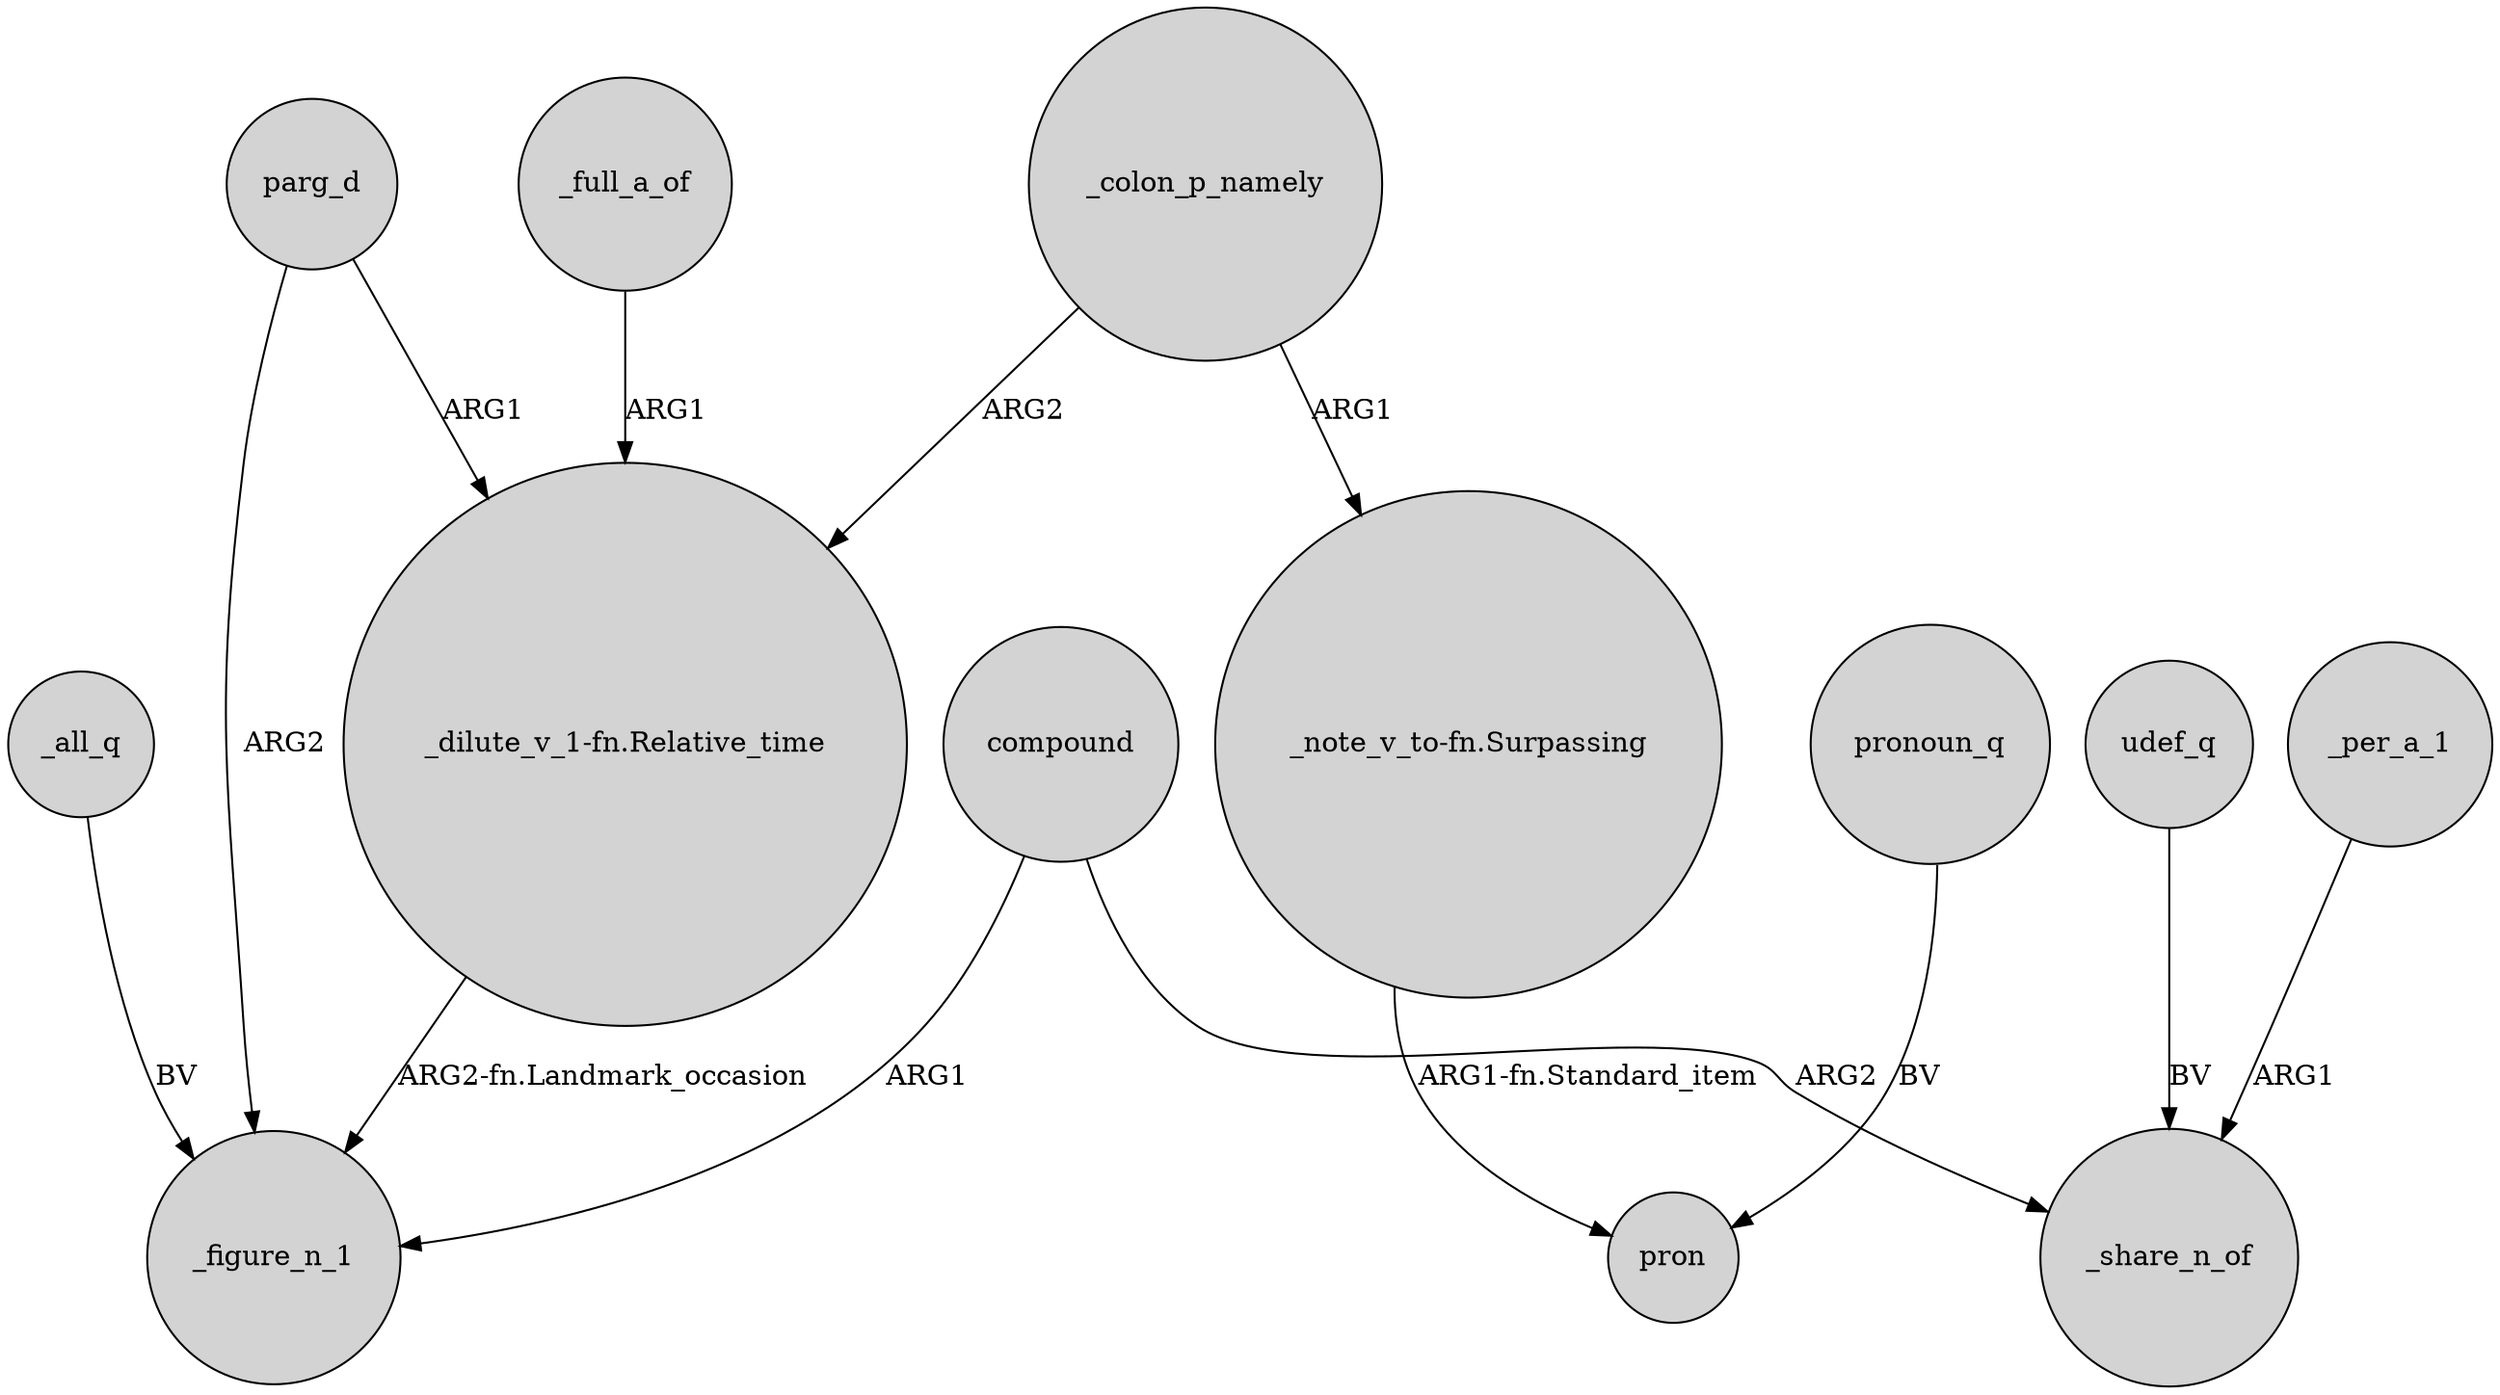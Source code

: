 digraph {
	node [shape=circle style=filled]
	_colon_p_namely -> "_dilute_v_1-fn.Relative_time" [label=ARG2]
	parg_d -> "_dilute_v_1-fn.Relative_time" [label=ARG1]
	"_dilute_v_1-fn.Relative_time" -> _figure_n_1 [label="ARG2-fn.Landmark_occasion"]
	_full_a_of -> "_dilute_v_1-fn.Relative_time" [label=ARG1]
	"_note_v_to-fn.Surpassing" -> pron [label="ARG1-fn.Standard_item"]
	compound -> _figure_n_1 [label=ARG1]
	parg_d -> _figure_n_1 [label=ARG2]
	udef_q -> _share_n_of [label=BV]
	_all_q -> _figure_n_1 [label=BV]
	_per_a_1 -> _share_n_of [label=ARG1]
	_colon_p_namely -> "_note_v_to-fn.Surpassing" [label=ARG1]
	pronoun_q -> pron [label=BV]
	compound -> _share_n_of [label=ARG2]
}
